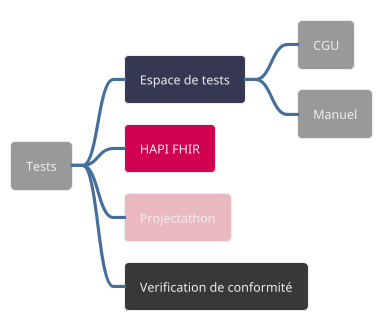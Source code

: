 @startmindmap
!theme spacelab
* Tests
**[#343852] Espace de tests
*** CGU
*** Manuel
**[#D20050] HAPI FHIR
**[#EAB9BF] Projectathon
**[#383837] Verification de conformité
@endmindmap